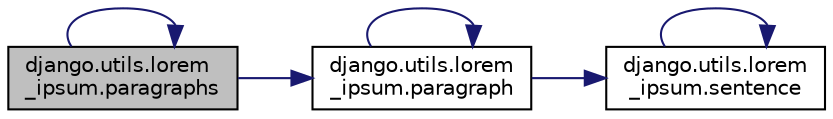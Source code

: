 digraph "django.utils.lorem_ipsum.paragraphs"
{
 // LATEX_PDF_SIZE
  edge [fontname="Helvetica",fontsize="10",labelfontname="Helvetica",labelfontsize="10"];
  node [fontname="Helvetica",fontsize="10",shape=record];
  rankdir="LR";
  Node1 [label="django.utils.lorem\l_ipsum.paragraphs",height=0.2,width=0.4,color="black", fillcolor="grey75", style="filled", fontcolor="black",tooltip=" "];
  Node1 -> Node2 [color="midnightblue",fontsize="10",style="solid",fontname="Helvetica"];
  Node2 [label="django.utils.lorem\l_ipsum.paragraph",height=0.2,width=0.4,color="black", fillcolor="white", style="filled",URL="$d5/d76/namespacedjango_1_1utils_1_1lorem__ipsum.html#a3e1dffe4ac38d37b35f66acdb81ae86a",tooltip=" "];
  Node2 -> Node2 [color="midnightblue",fontsize="10",style="solid",fontname="Helvetica"];
  Node2 -> Node3 [color="midnightblue",fontsize="10",style="solid",fontname="Helvetica"];
  Node3 [label="django.utils.lorem\l_ipsum.sentence",height=0.2,width=0.4,color="black", fillcolor="white", style="filled",URL="$d5/d76/namespacedjango_1_1utils_1_1lorem__ipsum.html#a781541369a6aa6343a93ebf8ed1d9a16",tooltip=" "];
  Node3 -> Node3 [color="midnightblue",fontsize="10",style="solid",fontname="Helvetica"];
  Node1 -> Node1 [color="midnightblue",fontsize="10",style="solid",fontname="Helvetica"];
}
